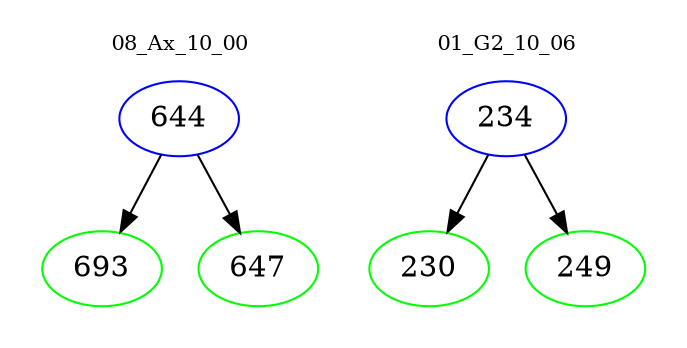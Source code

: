 digraph{
subgraph cluster_0 {
color = white
label = "08_Ax_10_00";
fontsize=10;
T0_644 [label="644", color="blue"]
T0_644 -> T0_693 [color="black"]
T0_693 [label="693", color="green"]
T0_644 -> T0_647 [color="black"]
T0_647 [label="647", color="green"]
}
subgraph cluster_1 {
color = white
label = "01_G2_10_06";
fontsize=10;
T1_234 [label="234", color="blue"]
T1_234 -> T1_230 [color="black"]
T1_230 [label="230", color="green"]
T1_234 -> T1_249 [color="black"]
T1_249 [label="249", color="green"]
}
}
